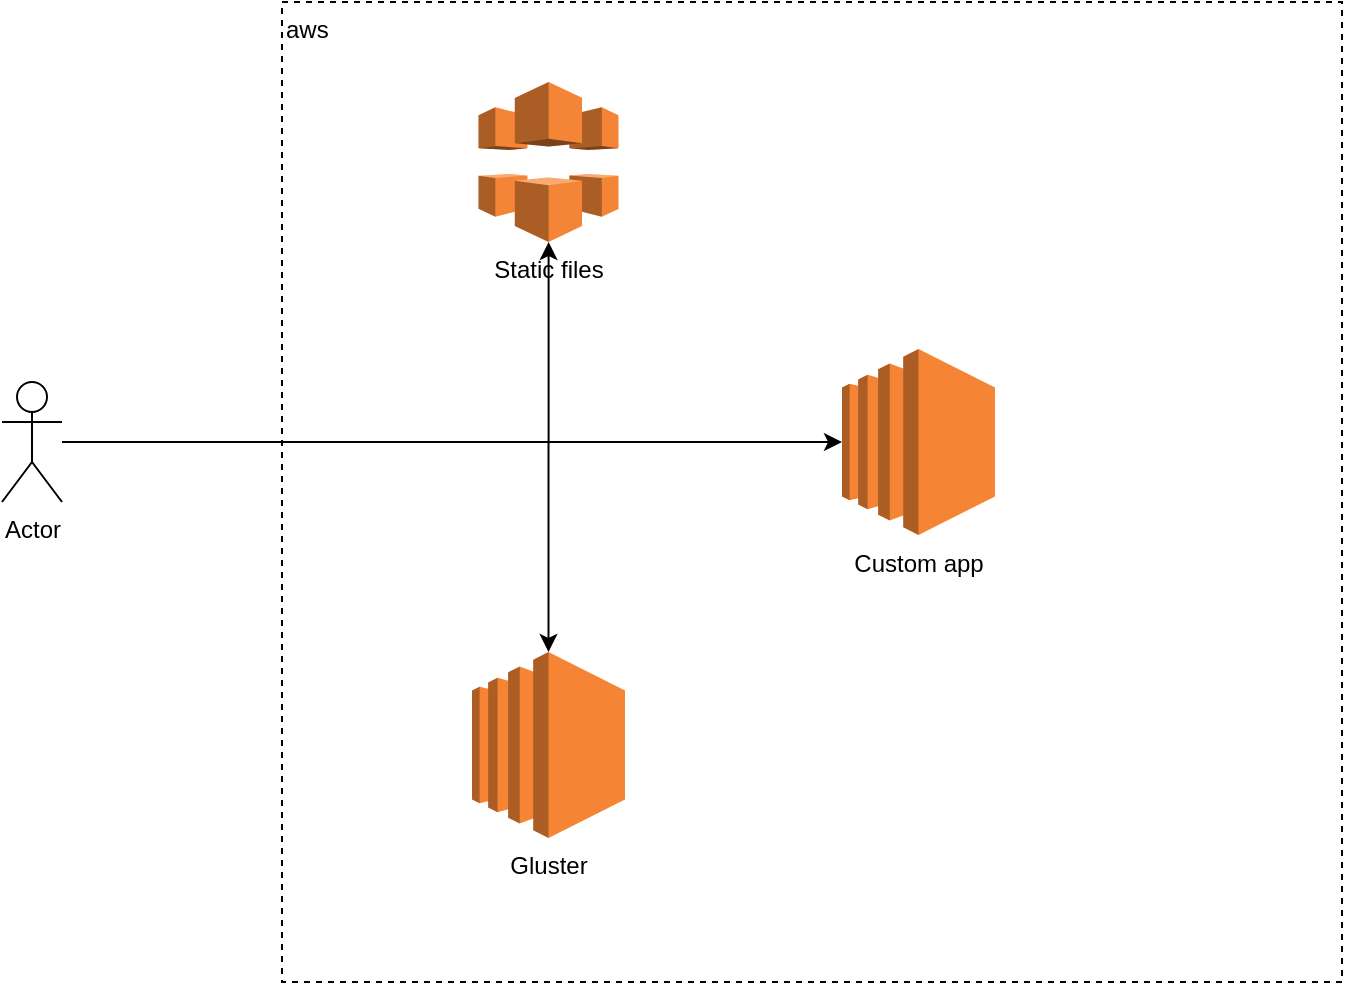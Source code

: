 <mxfile version="23.1.2" type="github">
  <diagram name="Page-1" id="pJeVdPgJP1tW0TAv4W88">
    <mxGraphModel dx="1274" dy="1681" grid="1" gridSize="10" guides="1" tooltips="1" connect="1" arrows="1" fold="1" page="1" pageScale="1" pageWidth="827" pageHeight="1169" math="0" shadow="0">
      <root>
        <mxCell id="0" />
        <mxCell id="1" parent="0" />
        <mxCell id="z-Z8ukwKKNmRs13d9scf-1" value="aws" style="rounded=0;whiteSpace=wrap;html=1;dashed=1;align=left;verticalAlign=top;" vertex="1" parent="1">
          <mxGeometry x="280" y="260" width="530" height="490" as="geometry" />
        </mxCell>
        <mxCell id="z-Z8ukwKKNmRs13d9scf-12" style="edgeStyle=orthogonalEdgeStyle;rounded=0;orthogonalLoop=1;jettySize=auto;html=1;" edge="1" parent="1" source="z-Z8ukwKKNmRs13d9scf-2" target="z-Z8ukwKKNmRs13d9scf-9">
          <mxGeometry relative="1" as="geometry" />
        </mxCell>
        <mxCell id="z-Z8ukwKKNmRs13d9scf-13" style="edgeStyle=orthogonalEdgeStyle;rounded=0;orthogonalLoop=1;jettySize=auto;html=1;" edge="1" parent="1" source="z-Z8ukwKKNmRs13d9scf-2" target="z-Z8ukwKKNmRs13d9scf-7">
          <mxGeometry relative="1" as="geometry">
            <mxPoint x="413.3" y="416.5" as="targetPoint" />
          </mxGeometry>
        </mxCell>
        <mxCell id="z-Z8ukwKKNmRs13d9scf-2" value="Actor" style="shape=umlActor;verticalLabelPosition=bottom;verticalAlign=top;html=1;outlineConnect=0;" vertex="1" parent="1">
          <mxGeometry x="140" y="450" width="30" height="60" as="geometry" />
        </mxCell>
        <mxCell id="z-Z8ukwKKNmRs13d9scf-7" value="Static files" style="outlineConnect=0;dashed=0;verticalLabelPosition=bottom;verticalAlign=top;align=center;html=1;shape=mxgraph.aws3.cloudfront;fillColor=#F58536;gradientColor=none;" vertex="1" parent="1">
          <mxGeometry x="378.25" y="300" width="70" height="80" as="geometry" />
        </mxCell>
        <mxCell id="z-Z8ukwKKNmRs13d9scf-11" style="edgeStyle=orthogonalEdgeStyle;rounded=0;orthogonalLoop=1;jettySize=auto;html=1;" edge="1" parent="1" source="z-Z8ukwKKNmRs13d9scf-2" target="z-Z8ukwKKNmRs13d9scf-10">
          <mxGeometry relative="1" as="geometry" />
        </mxCell>
        <mxCell id="z-Z8ukwKKNmRs13d9scf-9" value="Custom app" style="outlineConnect=0;dashed=0;verticalLabelPosition=bottom;verticalAlign=top;align=center;html=1;shape=mxgraph.aws3.ec2;fillColor=#F58534;gradientColor=none;" vertex="1" parent="1">
          <mxGeometry x="560" y="433.5" width="76.5" height="93" as="geometry" />
        </mxCell>
        <mxCell id="z-Z8ukwKKNmRs13d9scf-10" value="Gluster" style="outlineConnect=0;dashed=0;verticalLabelPosition=bottom;verticalAlign=top;align=center;html=1;shape=mxgraph.aws3.ec2;fillColor=#F58534;gradientColor=none;" vertex="1" parent="1">
          <mxGeometry x="375" y="585" width="76.5" height="93" as="geometry" />
        </mxCell>
      </root>
    </mxGraphModel>
  </diagram>
</mxfile>
